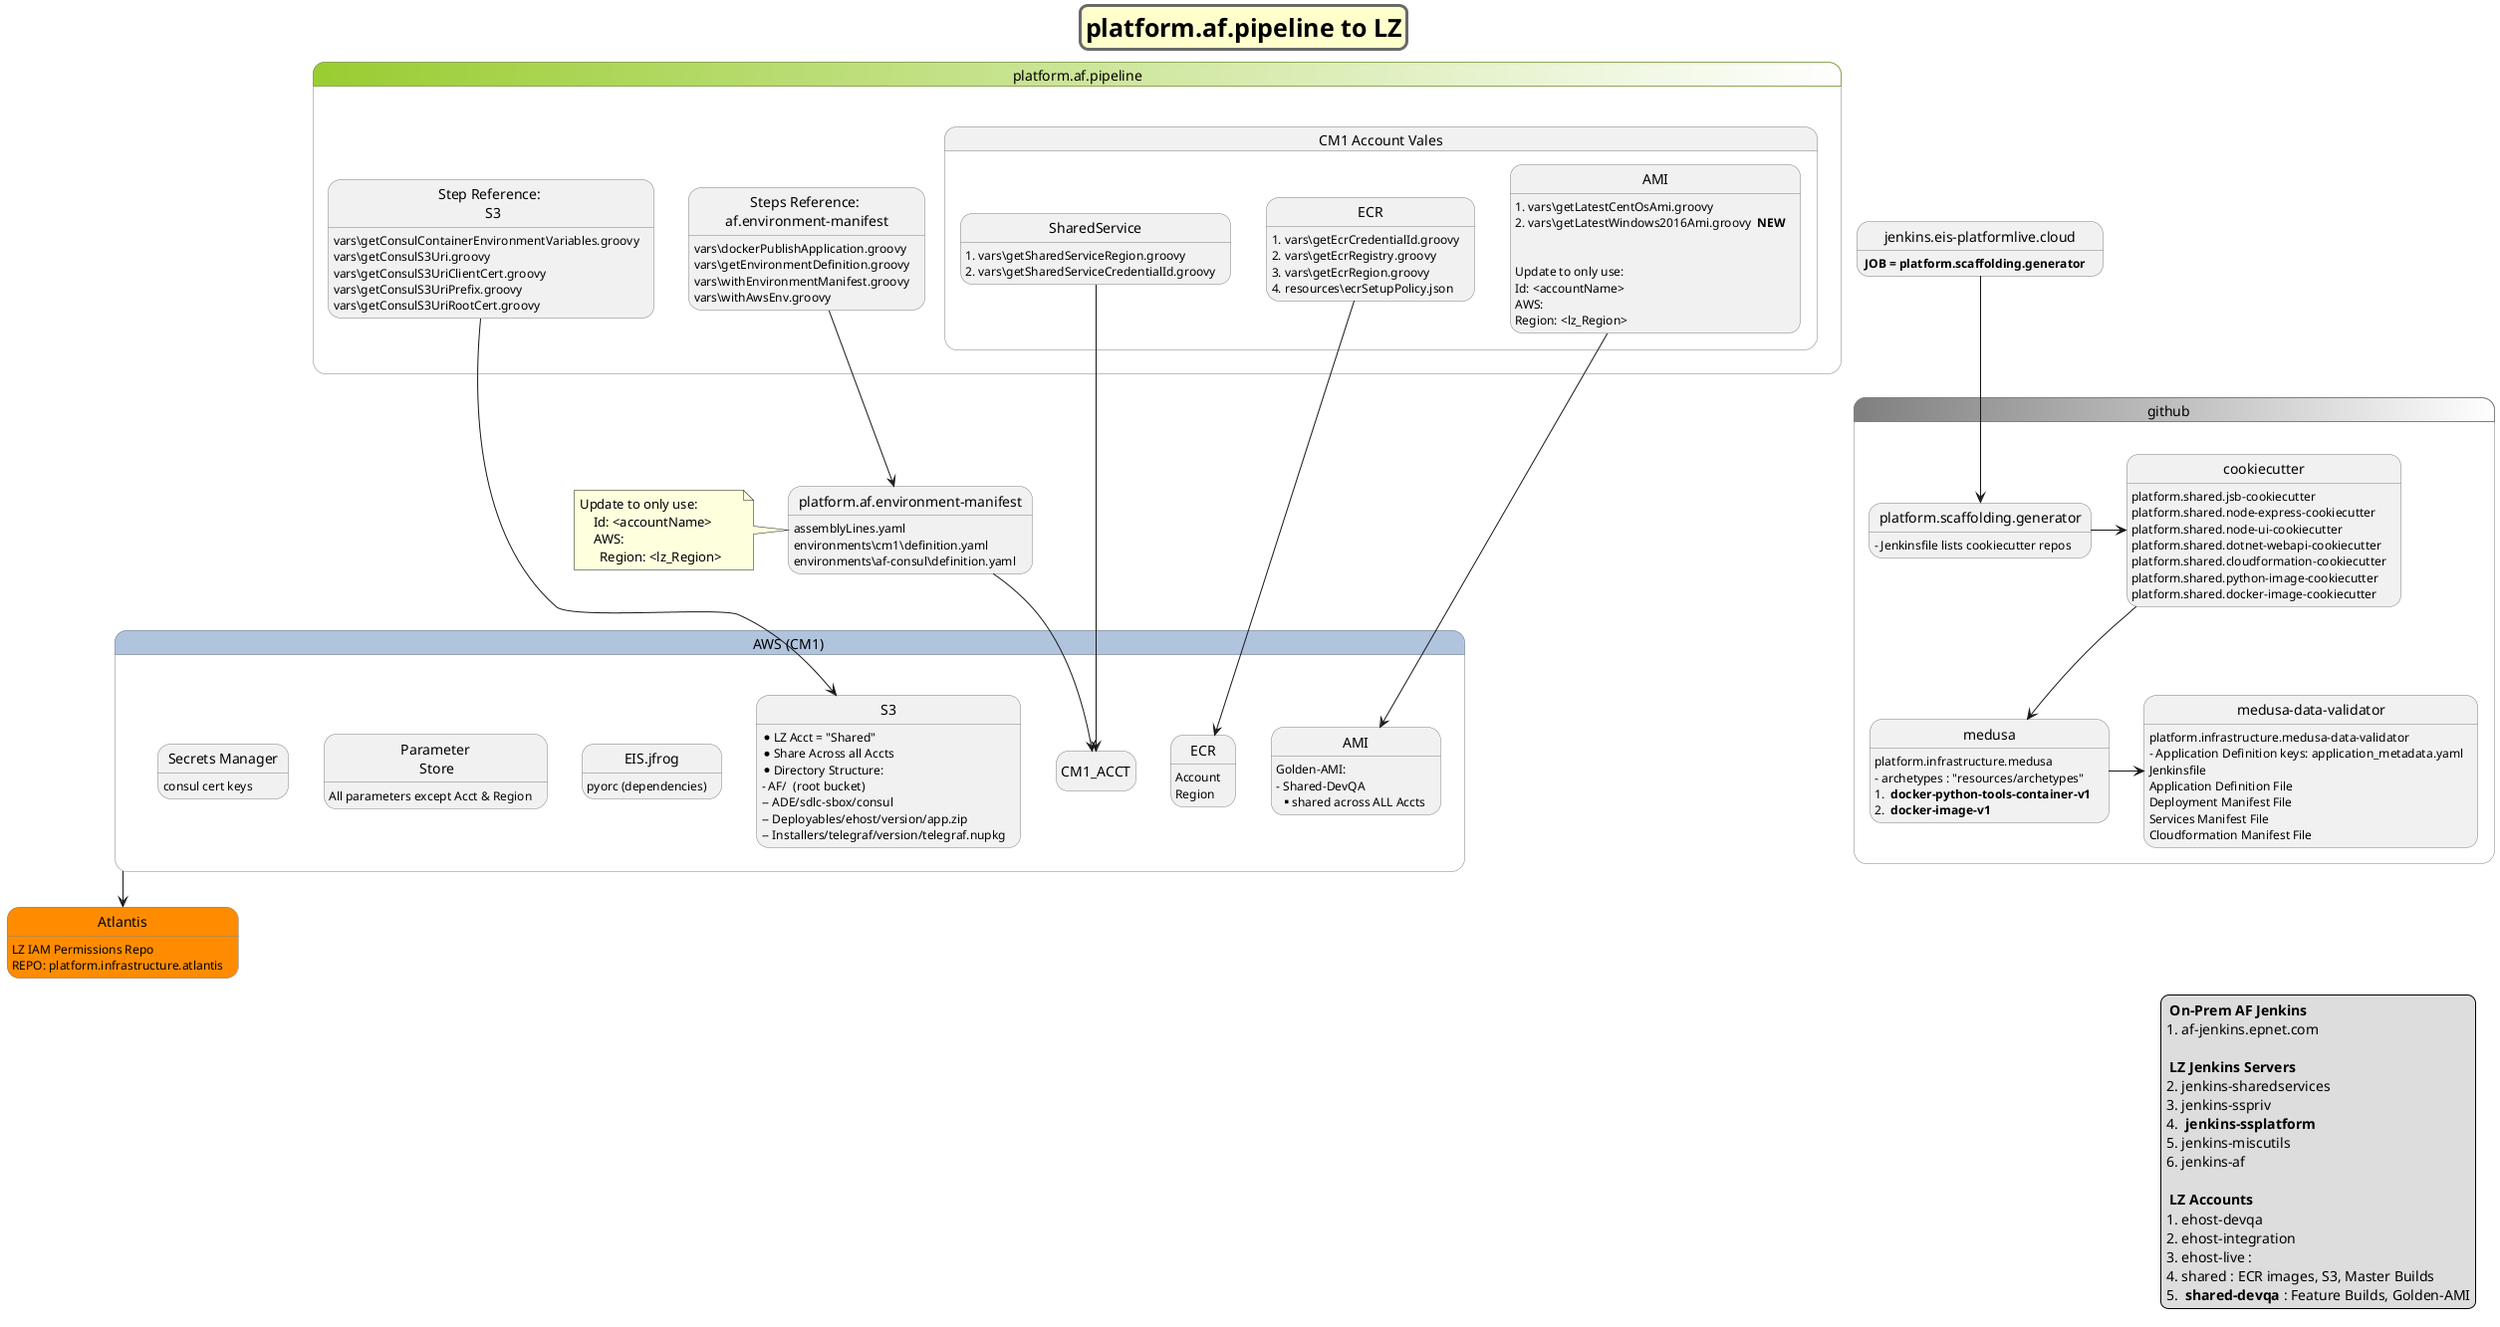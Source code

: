 ' 
' reference       : http://plantuml.com/state-diagram
' skinparam       : http://plantuml.com/skinparam
' common commands : http://plantuml.com/commons
' color codes     : http://plantuml.com/color
' arror direction : http://plantuml.com/component-diagram
' notes           : http://plantuml.com/state-diagram
'--------------------------------------
@startuml
hide empty description
'scale 900 width
'scale max 1024 width

'---- Title Format Settings ----
skinparam titleBorderRoundCorner 15
skinparam titleBorderThickness 3
skinparam titleBorderColor DimGray
skinparam titleBackgroundColor business
skinparam titleFontSize 25

'---- Object Format Settings ----
skinparam state {
  StartColor MediumBlue
  EndColor Red
  BorderColor Gray
  BackgroundColor<<afpipeline_bkgd>> YellowGreen/White
  BackgroundColor<<atlantis_bkgd>> darkorange
  BackgroundColor<<jenkins_bkgd>> #Red/Yellow
  BackgroundColor<<aws_bkgd>> LightSteelBlue
  BackgroundColor<<manifest_bkgd>> #CadetBlue/White
  BackgroundColor<<github>> #Gray/White
  BackgroundColor<<pyorc_bkgd>> #SteelBlue/White
  'FontName Aapex 

}

title platform.af.pipeline to LZ

state "platform.af.pipeline" as afp<<afpipeline_bkgd>> {

    state "CM1 Account Vales" as hcv {
        
        state "ECR" as ecrref
            ecrref : # vars\getEcrCredentialId.groovy
            ecrref : # vars\getEcrRegistry.groovy        
            ecrref : # vars\getEcrRegion.groovy
            ecrref : # resources\ecrSetupPolicy.json
        State "SharedService" as ssref
            ssref : # vars\getSharedServiceRegion.groovy
            ssref : # vars\getSharedServiceCredentialId.groovy        
        State "AMI" as amiref
            amiref : # vars\getLatestCentOsAmi.groovy 
            amiref : # vars\getLatestWindows2016Ami.groovy  **NEW**
            amiref :
            amiref :
            amiref : Update to only use:
            amiref : Id: <accountName>
            amiref : AWS:
            amiref :   Region: <lz_Region> 

    }

    state "Steps Reference: \n af.environment-manifest " as refafenv
            refafenv : vars\dockerPublishApplication.groovy
            refafenv : vars\getEnvironmentDefinition.groovy
            refafenv : vars\withEnvironmentManifest.groovy
            refafenv : vars\withAwsEnv.groovy



    state "Step Reference: \n S3" as refs3
        refs3 : vars\getConsulContainerEnvironmentVariables.groovy
        refs3 : vars\getConsulS3Uri.groovy
        refs3 : vars\getConsulS3UriClientCert.groovy
        refs3 : vars\getConsulS3UriPrefix.groovy
        refs3 : vars\getConsulS3UriRootCert.groovy

}

state "platform.af.environment-manifest" as afenvmft
    afenvmft : assemblyLines.yaml
    afenvmft : environments\cm1\definition.yaml
    afenvmft : environments\af-consul\definition.yaml
    note left of afenvmft
    Update to only use:
        Id: <accountName>
        AWS:
          Region: <lz_Region>     
    end note


state "AWS (CM1)" as aws<<aws_bkgd>> {
    state CM1_ACCT
    state ECR
        ECR : Account 
        ECR : Region
    state S3
        S3 : * LZ Acct = "Shared" 
        S3 : * Share Across all Accts
        S3 : * Directory Structure:
        S3 : - AF/  (root bucket)
        S3 : -- ADE/sdlc-sbox/consul
        S3 : -- Deployables/ehost/version/app.zip
        S3 : -- Installers/telegraf/version/telegraf.nupkg
    state AMI
        AMI : Golden-AMI: 
        AMI :   - Shared-DevQA
        AMI :   **shared across ALL Accts
    state "EIS.jfrog" as jfrog
        jfrog : pyorc (dependencies)

    state "Parameter\n Store" as pstore
        pstore: All parameters except Acct & Region
    state "Secrets Manager" as secmngr
        secmngr : consul cert keys
}

state "jenkins.eis-platformlive.cloud" as jenkins_platformlive<<<jenkins_bkgd>>
    jenkins_platformlive: <b> JOB = platform.scaffolding.generator </b>

state github<<github>> {

    state "platform.scaffolding.generator" as scaffolding
        scaffolding : - Jenkinsfile lists cookiecutter repos

    state "cookiecutter" as cookiecut
        cookiecut : platform.shared.jsb-cookiecutter
        cookiecut : platform.shared.node-express-cookiecutter
        cookiecut : platform.shared.node-ui-cookiecutter
        cookiecut : platform.shared.dotnet-webapi-cookiecutter
        cookiecut : platform.shared.cloudformation-cookiecutter
        cookiecut : platform.shared.python-image-cookiecutter
        cookiecut : platform.shared.docker-image-cookiecutter

    state medusa 
        medusa : platform.infrastructure.medusa
        medusa : - archetypes : "resources/archetypes"
        medusa : # <b> docker-python-tools-container-v1 </b>
        medusa : # <b> docker-image-v1  </b>

    state "medusa-data-validator" as medusa_validate
        medusa_validate: platform.infrastructure.medusa-data-validator
        medusa_validate: - Application Definition keys: application_metadata.yaml
        medusa_validate: Jenkinsfile
        medusa_validate: Application Definition File
        medusa_validate: Deployment Manifest File
        medusa_validate: Services Manifest File
        medusa_validate: Cloudformation Manifest File

}

jenkins_platformlive --> scaffolding
scaffolding -> cookiecut
cookiecut --> medusa
medusa -> medusa_validate

afenvmft --> CM1_ACCT
refs3 --> S3
refafenv --> afenvmft
ssref --> CM1_ACCT
ecrref --> ECR
amiref --> AMI

state "Atlantis" as atlas<<atlantis_bkgd>>
    atlas : LZ IAM Permissions Repo
    atlas : REPO: platform.infrastructure.atlantis

aws --> atlas

legend bottom right
    <b> On-Prem AF Jenkins </b>
    # af-jenkins.epnet.com

    <b> LZ Jenkins Servers </b>
    # jenkins-sharedservices
    # jenkins-sspriv
    # <b> jenkins-ssplatform </b>
    # jenkins-miscutils
    # jenkins-af 
    
    <b> LZ Accounts </b>
    1. ehost-devqa 
    2. ehost-integration
    3. ehost-live : 
    4. shared : ECR images, S3, Master Builds
    5. <b> shared-devqa </b>: Feature Builds, Golden-AMI
endlegend


@enduml